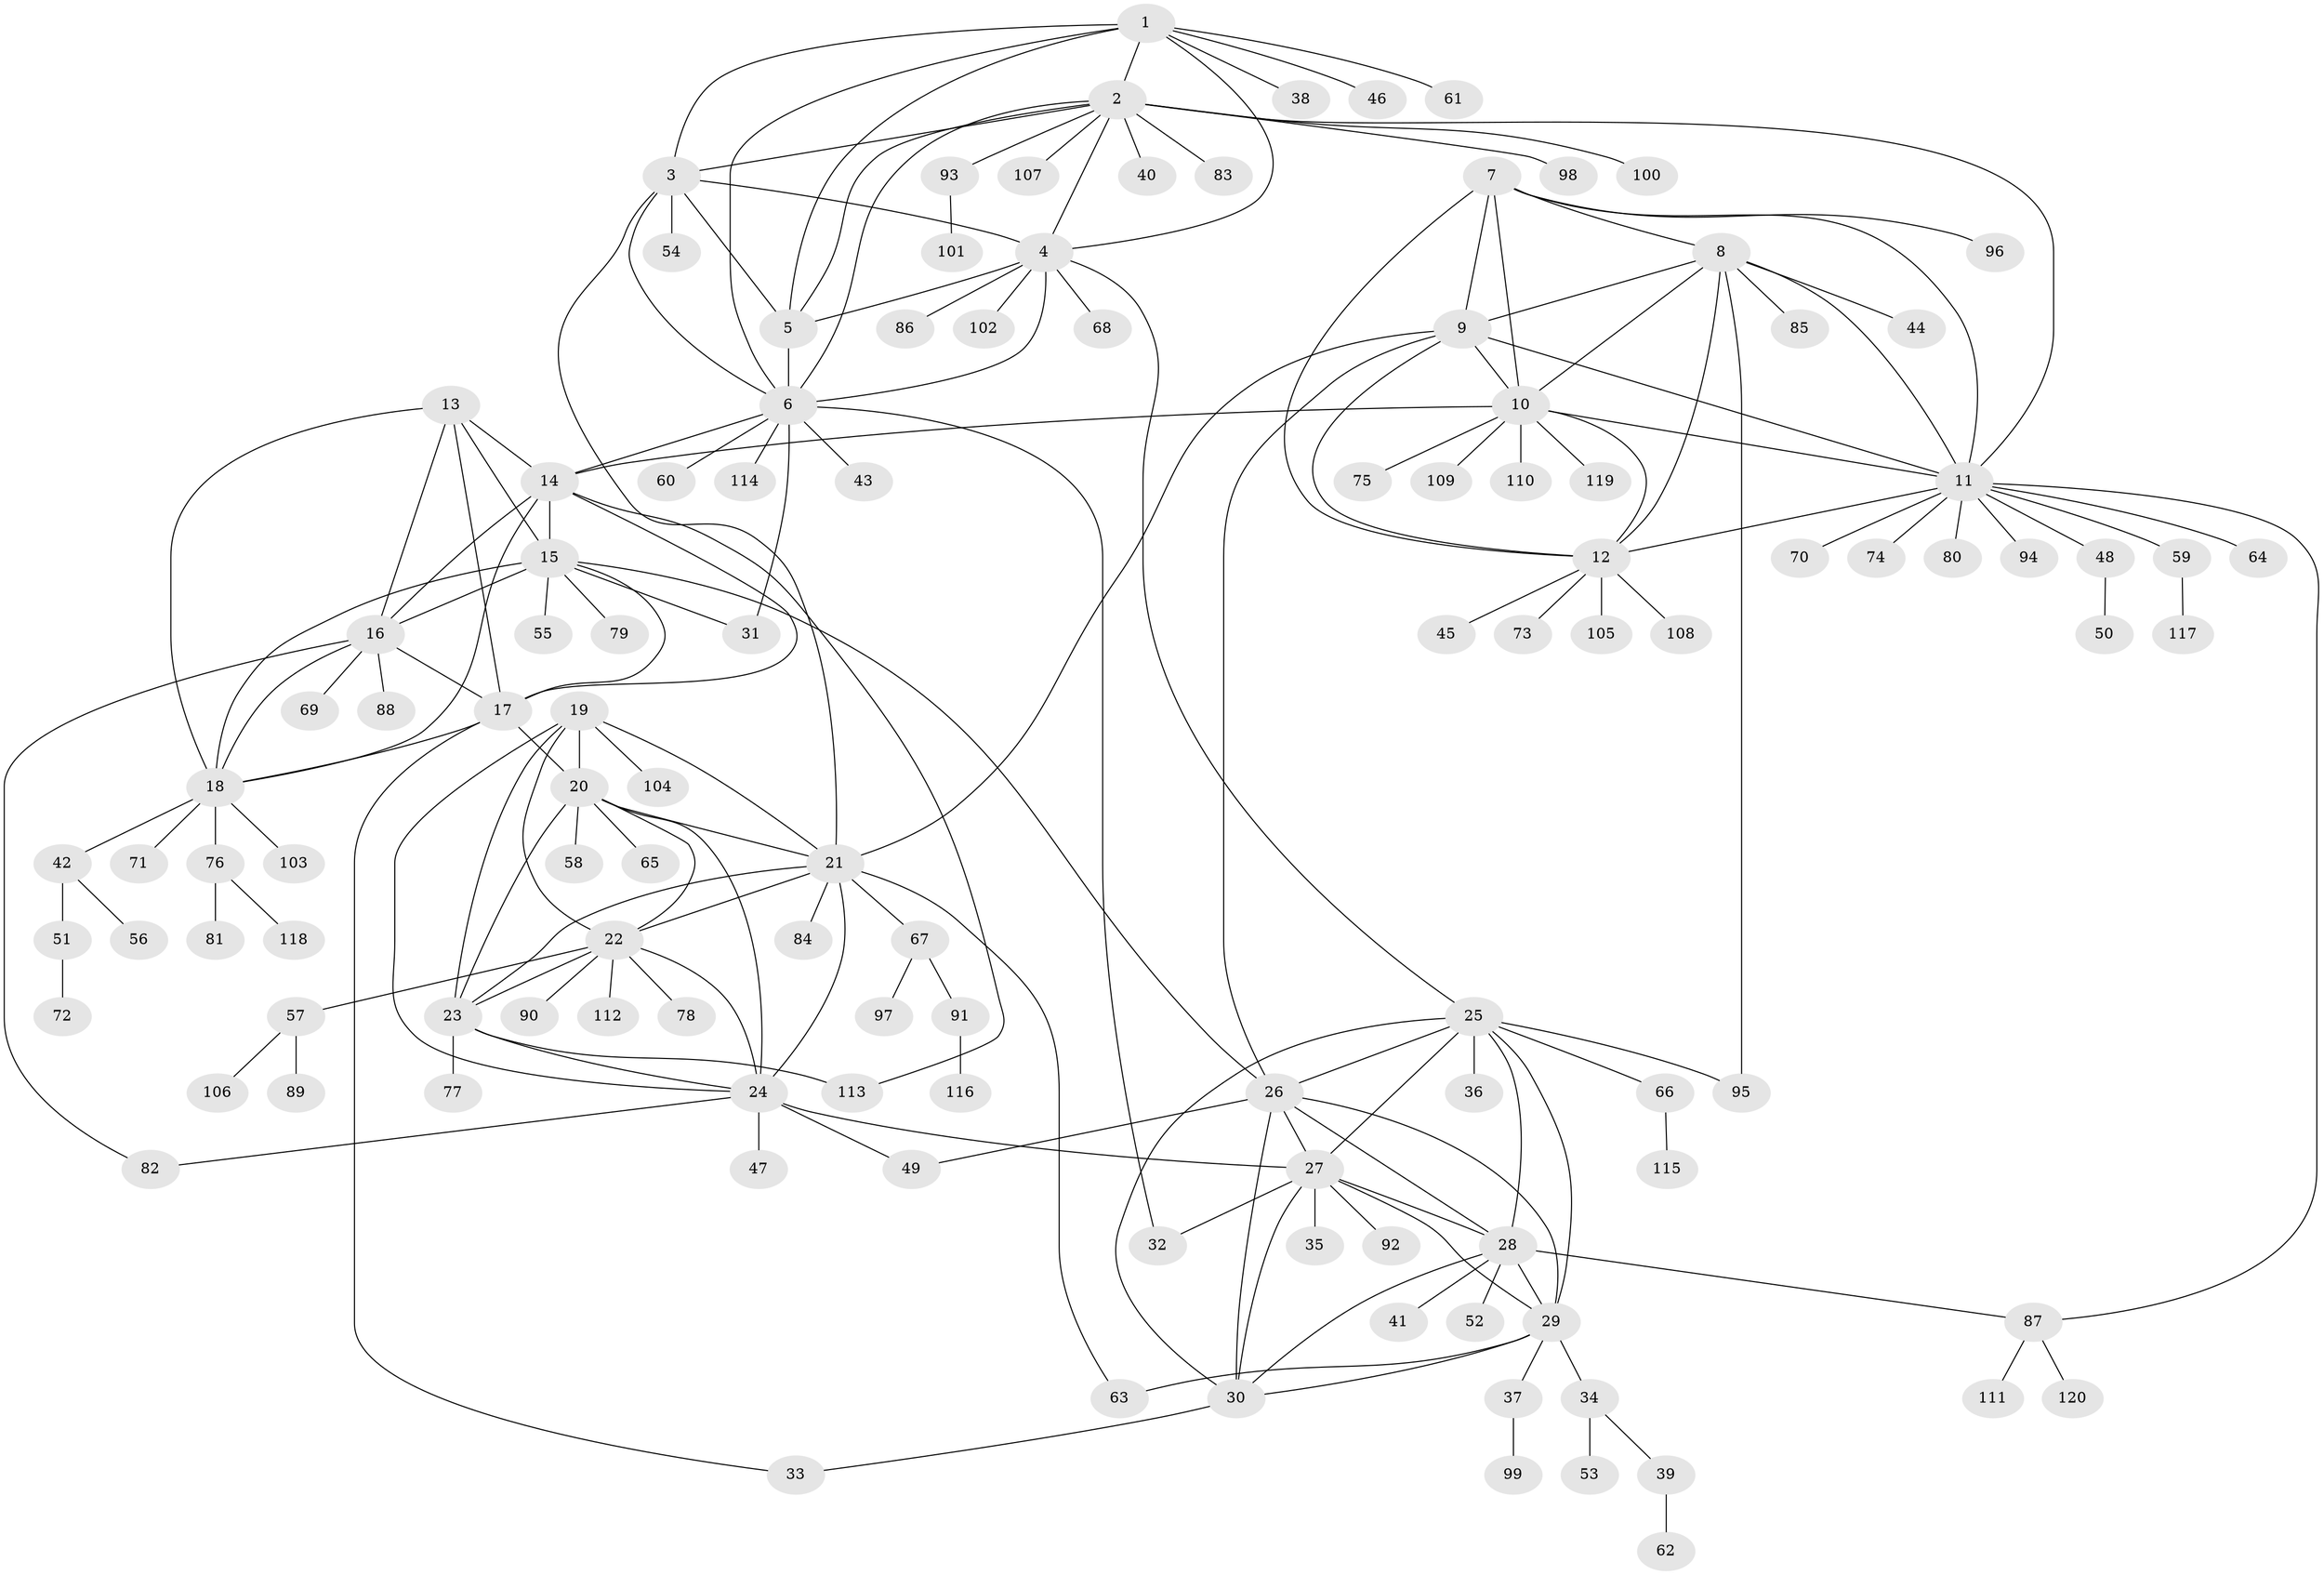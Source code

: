 // coarse degree distribution, {5: 0.08333333333333333, 6: 0.06666666666666667, 14: 0.016666666666666666, 4: 0.03333333333333333, 8: 0.06666666666666667, 9: 0.016666666666666666, 7: 0.05, 10: 0.016666666666666666, 2: 0.06666666666666667, 3: 0.03333333333333333, 1: 0.55}
// Generated by graph-tools (version 1.1) at 2025/19/03/04/25 18:19:36]
// undirected, 120 vertices, 184 edges
graph export_dot {
graph [start="1"]
  node [color=gray90,style=filled];
  1;
  2;
  3;
  4;
  5;
  6;
  7;
  8;
  9;
  10;
  11;
  12;
  13;
  14;
  15;
  16;
  17;
  18;
  19;
  20;
  21;
  22;
  23;
  24;
  25;
  26;
  27;
  28;
  29;
  30;
  31;
  32;
  33;
  34;
  35;
  36;
  37;
  38;
  39;
  40;
  41;
  42;
  43;
  44;
  45;
  46;
  47;
  48;
  49;
  50;
  51;
  52;
  53;
  54;
  55;
  56;
  57;
  58;
  59;
  60;
  61;
  62;
  63;
  64;
  65;
  66;
  67;
  68;
  69;
  70;
  71;
  72;
  73;
  74;
  75;
  76;
  77;
  78;
  79;
  80;
  81;
  82;
  83;
  84;
  85;
  86;
  87;
  88;
  89;
  90;
  91;
  92;
  93;
  94;
  95;
  96;
  97;
  98;
  99;
  100;
  101;
  102;
  103;
  104;
  105;
  106;
  107;
  108;
  109;
  110;
  111;
  112;
  113;
  114;
  115;
  116;
  117;
  118;
  119;
  120;
  1 -- 2;
  1 -- 3;
  1 -- 4;
  1 -- 5;
  1 -- 6;
  1 -- 38;
  1 -- 46;
  1 -- 61;
  2 -- 3;
  2 -- 4;
  2 -- 5;
  2 -- 6;
  2 -- 11;
  2 -- 40;
  2 -- 83;
  2 -- 93;
  2 -- 98;
  2 -- 100;
  2 -- 107;
  3 -- 4;
  3 -- 5;
  3 -- 6;
  3 -- 21;
  3 -- 54;
  4 -- 5;
  4 -- 6;
  4 -- 25;
  4 -- 68;
  4 -- 86;
  4 -- 102;
  5 -- 6;
  6 -- 14;
  6 -- 31;
  6 -- 32;
  6 -- 43;
  6 -- 60;
  6 -- 114;
  7 -- 8;
  7 -- 9;
  7 -- 10;
  7 -- 11;
  7 -- 12;
  7 -- 96;
  8 -- 9;
  8 -- 10;
  8 -- 11;
  8 -- 12;
  8 -- 44;
  8 -- 85;
  8 -- 95;
  9 -- 10;
  9 -- 11;
  9 -- 12;
  9 -- 21;
  9 -- 26;
  10 -- 11;
  10 -- 12;
  10 -- 14;
  10 -- 75;
  10 -- 109;
  10 -- 110;
  10 -- 119;
  11 -- 12;
  11 -- 48;
  11 -- 59;
  11 -- 64;
  11 -- 70;
  11 -- 74;
  11 -- 80;
  11 -- 87;
  11 -- 94;
  12 -- 45;
  12 -- 73;
  12 -- 105;
  12 -- 108;
  13 -- 14;
  13 -- 15;
  13 -- 16;
  13 -- 17;
  13 -- 18;
  14 -- 15;
  14 -- 16;
  14 -- 17;
  14 -- 18;
  14 -- 113;
  15 -- 16;
  15 -- 17;
  15 -- 18;
  15 -- 26;
  15 -- 31;
  15 -- 55;
  15 -- 79;
  16 -- 17;
  16 -- 18;
  16 -- 69;
  16 -- 82;
  16 -- 88;
  17 -- 18;
  17 -- 20;
  17 -- 33;
  18 -- 42;
  18 -- 71;
  18 -- 76;
  18 -- 103;
  19 -- 20;
  19 -- 21;
  19 -- 22;
  19 -- 23;
  19 -- 24;
  19 -- 104;
  20 -- 21;
  20 -- 22;
  20 -- 23;
  20 -- 24;
  20 -- 58;
  20 -- 65;
  21 -- 22;
  21 -- 23;
  21 -- 24;
  21 -- 63;
  21 -- 67;
  21 -- 84;
  22 -- 23;
  22 -- 24;
  22 -- 57;
  22 -- 78;
  22 -- 90;
  22 -- 112;
  23 -- 24;
  23 -- 77;
  23 -- 113;
  24 -- 27;
  24 -- 47;
  24 -- 49;
  24 -- 82;
  25 -- 26;
  25 -- 27;
  25 -- 28;
  25 -- 29;
  25 -- 30;
  25 -- 36;
  25 -- 66;
  25 -- 95;
  26 -- 27;
  26 -- 28;
  26 -- 29;
  26 -- 30;
  26 -- 49;
  27 -- 28;
  27 -- 29;
  27 -- 30;
  27 -- 32;
  27 -- 35;
  27 -- 92;
  28 -- 29;
  28 -- 30;
  28 -- 41;
  28 -- 52;
  28 -- 87;
  29 -- 30;
  29 -- 34;
  29 -- 37;
  29 -- 63;
  30 -- 33;
  34 -- 39;
  34 -- 53;
  37 -- 99;
  39 -- 62;
  42 -- 51;
  42 -- 56;
  48 -- 50;
  51 -- 72;
  57 -- 89;
  57 -- 106;
  59 -- 117;
  66 -- 115;
  67 -- 91;
  67 -- 97;
  76 -- 81;
  76 -- 118;
  87 -- 111;
  87 -- 120;
  91 -- 116;
  93 -- 101;
}
